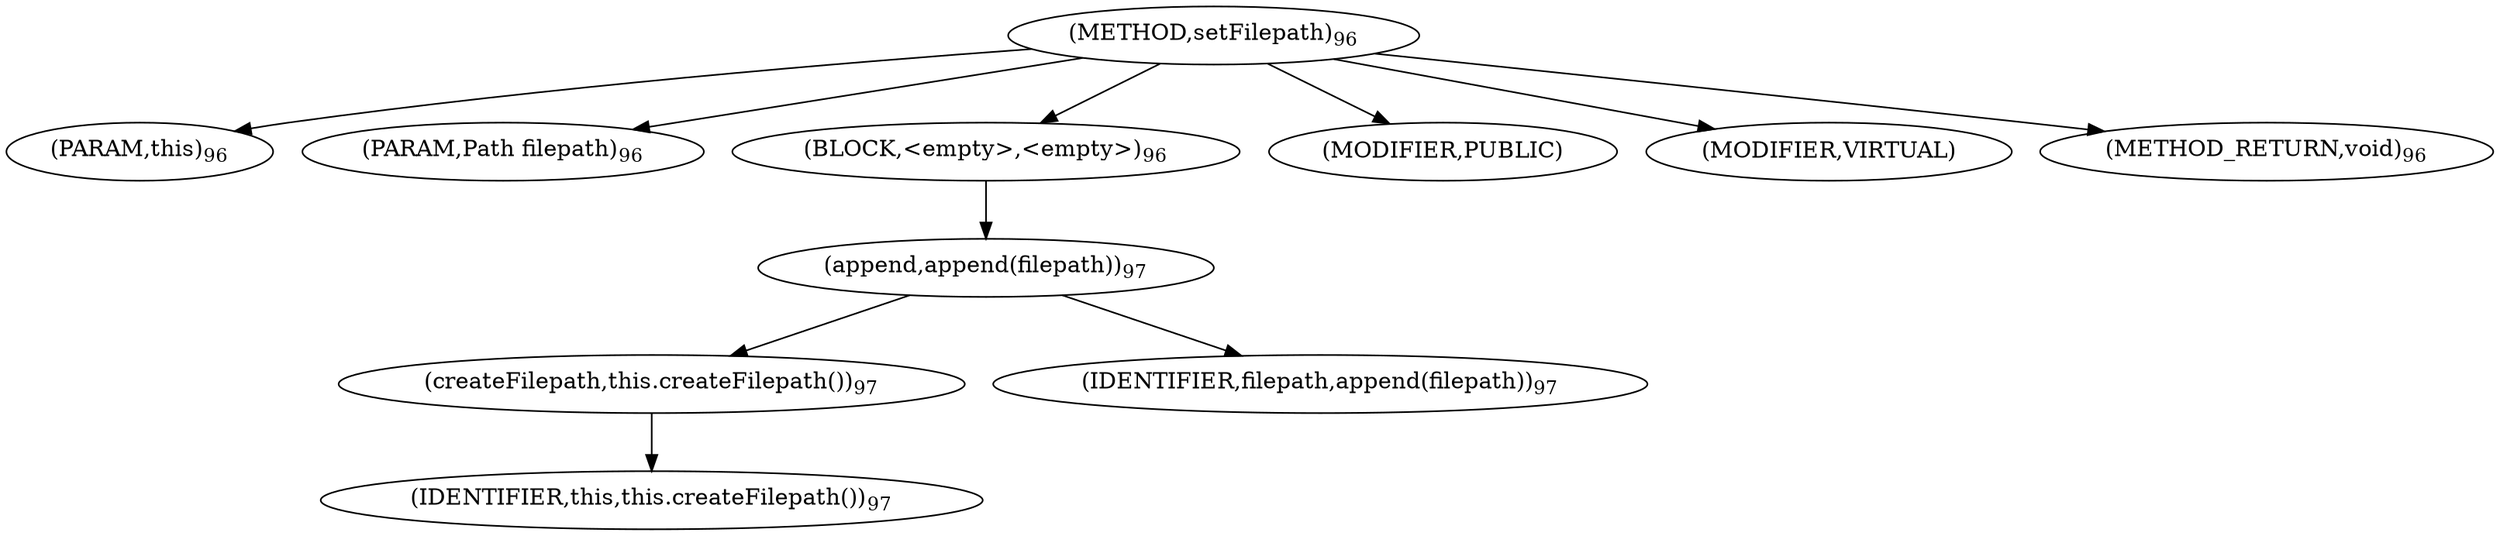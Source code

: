 digraph "setFilepath" {  
"129" [label = <(METHOD,setFilepath)<SUB>96</SUB>> ]
"12" [label = <(PARAM,this)<SUB>96</SUB>> ]
"130" [label = <(PARAM,Path filepath)<SUB>96</SUB>> ]
"131" [label = <(BLOCK,&lt;empty&gt;,&lt;empty&gt;)<SUB>96</SUB>> ]
"132" [label = <(append,append(filepath))<SUB>97</SUB>> ]
"133" [label = <(createFilepath,this.createFilepath())<SUB>97</SUB>> ]
"11" [label = <(IDENTIFIER,this,this.createFilepath())<SUB>97</SUB>> ]
"134" [label = <(IDENTIFIER,filepath,append(filepath))<SUB>97</SUB>> ]
"135" [label = <(MODIFIER,PUBLIC)> ]
"136" [label = <(MODIFIER,VIRTUAL)> ]
"137" [label = <(METHOD_RETURN,void)<SUB>96</SUB>> ]
  "129" -> "12" 
  "129" -> "130" 
  "129" -> "131" 
  "129" -> "135" 
  "129" -> "136" 
  "129" -> "137" 
  "131" -> "132" 
  "132" -> "133" 
  "132" -> "134" 
  "133" -> "11" 
}
